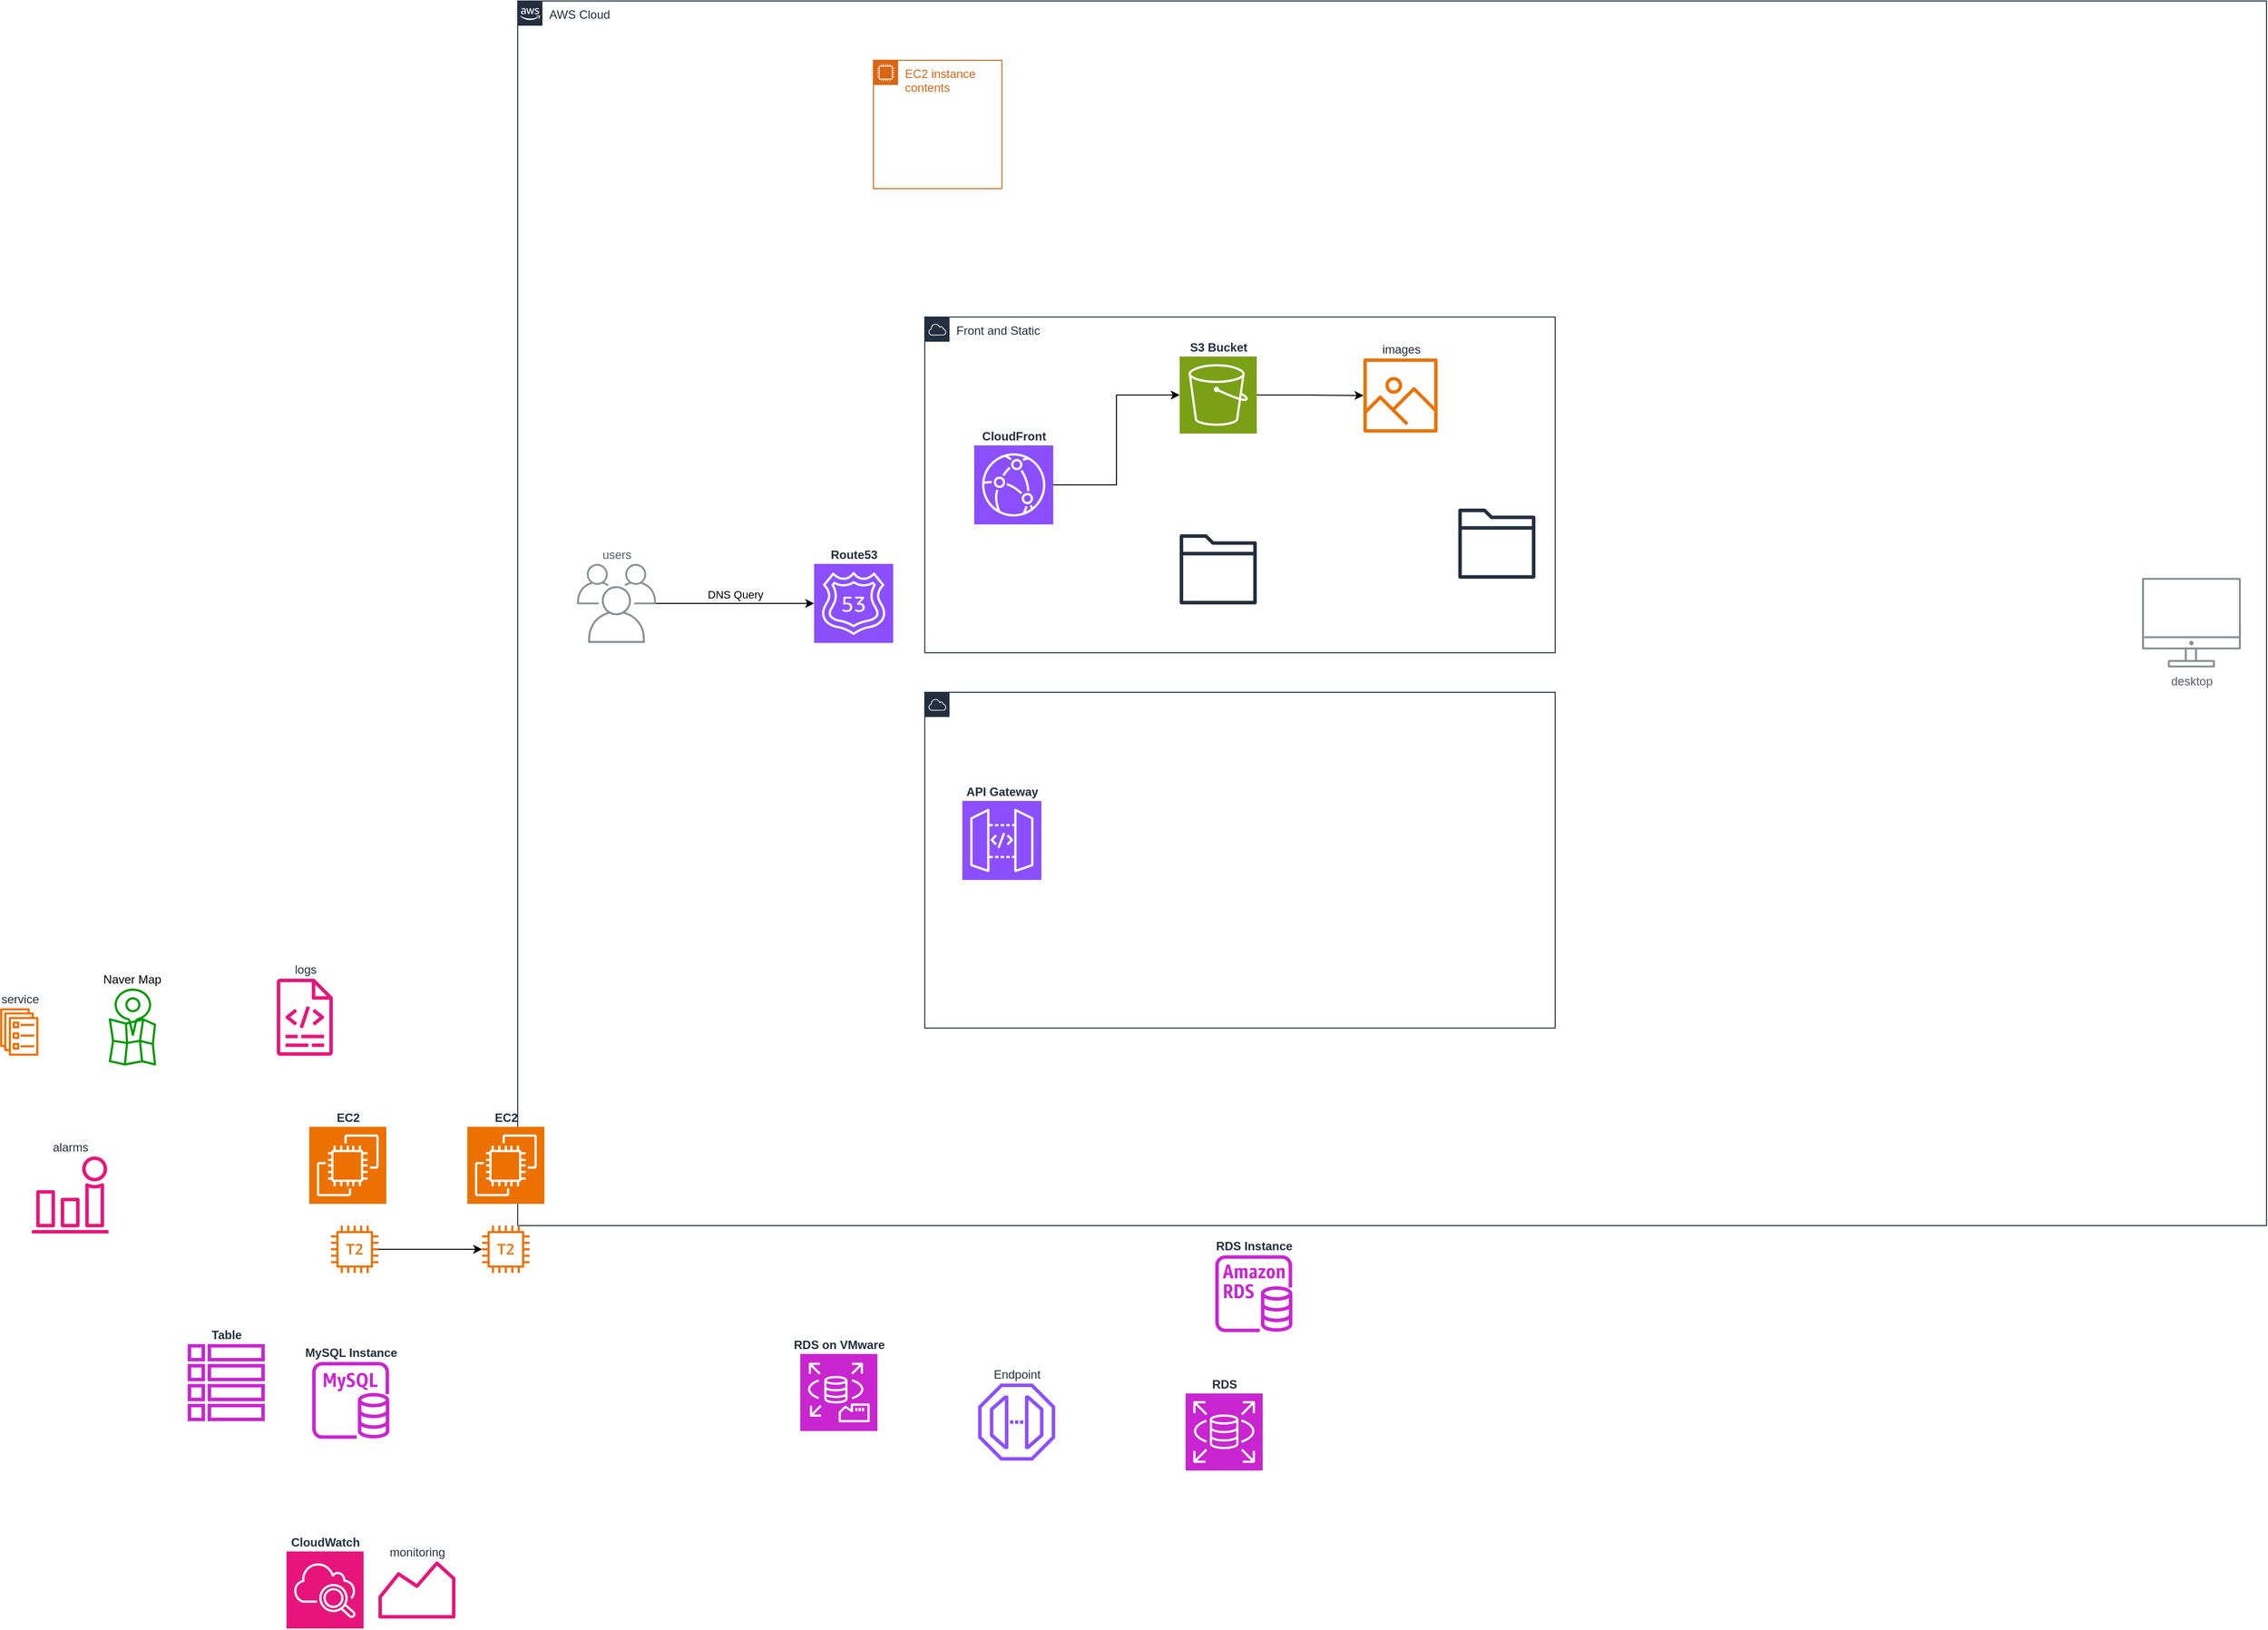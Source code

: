 <mxfile version="24.7.7">
  <diagram name="페이지-1" id="XfwaUmjW96GWK7kdkyID">
    <mxGraphModel dx="1812" dy="860" grid="1" gridSize="10" guides="1" tooltips="1" connect="1" arrows="1" fold="1" page="1" pageScale="1" pageWidth="827" pageHeight="1169" math="0" shadow="0">
      <root>
        <mxCell id="0" />
        <mxCell id="1" parent="0" />
        <mxCell id="xdMxrkSHNArbiC5SqSfr-12" value="service" style="sketch=0;outlineConnect=0;fontColor=#232F3E;gradientColor=none;fillColor=#ED7100;strokeColor=none;dashed=0;verticalLabelPosition=top;verticalAlign=bottom;align=center;html=1;fontSize=12;fontStyle=0;aspect=fixed;pointerEvents=1;shape=mxgraph.aws4.ecs_service;labelPosition=center;" vertex="1" parent="1">
          <mxGeometry x="-110" y="1030" width="39" height="48" as="geometry" />
        </mxCell>
        <mxCell id="xdMxrkSHNArbiC5SqSfr-34" value="Naver Map" style="group;labelPosition=center;verticalLabelPosition=top;align=center;verticalAlign=bottom;" vertex="1" connectable="0" parent="1">
          <mxGeometry y="1010" width="48" height="78" as="geometry" />
        </mxCell>
        <mxCell id="xdMxrkSHNArbiC5SqSfr-20" value="" style="sketch=0;outlineConnect=0;fontColor=#232F3E;gradientColor=none;fillColor=#009900;strokeColor=none;dashed=0;verticalLabelPosition=top;verticalAlign=bottom;align=center;html=1;fontSize=12;fontStyle=0;aspect=fixed;shape=mxgraph.aws4.location_service_map;labelPosition=center;" vertex="1" parent="xdMxrkSHNArbiC5SqSfr-34">
          <mxGeometry y="30" width="48" height="48" as="geometry" />
        </mxCell>
        <mxCell id="xdMxrkSHNArbiC5SqSfr-21" value="" style="sketch=0;outlineConnect=0;fontColor=#232F3E;gradientColor=none;fillColor=#009900;strokeColor=none;dashed=0;verticalLabelPosition=top;verticalAlign=bottom;align=center;html=1;fontSize=12;fontStyle=0;aspect=fixed;shape=mxgraph.aws4.location_service_place;labelPosition=center;" vertex="1" parent="xdMxrkSHNArbiC5SqSfr-34">
          <mxGeometry x="6" width="37" height="48" as="geometry" />
        </mxCell>
        <mxCell id="xdMxrkSHNArbiC5SqSfr-36" value="AWS Cloud" style="points=[[0,0],[0.25,0],[0.5,0],[0.75,0],[1,0],[1,0.25],[1,0.5],[1,0.75],[1,1],[0.75,1],[0.5,1],[0.25,1],[0,1],[0,0.75],[0,0.5],[0,0.25]];outlineConnect=0;gradientColor=none;html=1;whiteSpace=wrap;fontSize=12;fontStyle=0;container=1;pointerEvents=0;collapsible=0;recursiveResize=0;shape=mxgraph.aws4.group;grIcon=mxgraph.aws4.group_aws_cloud_alt;strokeColor=#232F3E;fillColor=none;verticalAlign=top;align=left;spacingLeft=30;fontColor=#232F3E;dashed=0;" vertex="1" parent="1">
          <mxGeometry x="414" y="10" width="1770" height="1240" as="geometry" />
        </mxCell>
        <mxCell id="xdMxrkSHNArbiC5SqSfr-8" value="Route53" style="sketch=0;points=[[0,0,0],[0.25,0,0],[0.5,0,0],[0.75,0,0],[1,0,0],[0,1,0],[0.25,1,0],[0.5,1,0],[0.75,1,0],[1,1,0],[0,0.25,0],[0,0.5,0],[0,0.75,0],[1,0.25,0],[1,0.5,0],[1,0.75,0]];outlineConnect=0;fontColor=#232F3E;fillColor=#8C4FFF;strokeColor=#ffffff;dashed=0;verticalLabelPosition=top;verticalAlign=bottom;align=center;html=1;fontSize=12;fontStyle=1;aspect=fixed;shape=mxgraph.aws4.resourceIcon;resIcon=mxgraph.aws4.route_53;labelPosition=center;" vertex="1" parent="xdMxrkSHNArbiC5SqSfr-36">
          <mxGeometry x="300" y="570" width="80" height="80" as="geometry" />
        </mxCell>
        <mxCell id="xdMxrkSHNArbiC5SqSfr-37" value="users" style="sketch=0;outlineConnect=0;gradientColor=none;fontColor=#545B64;strokeColor=none;fillColor=#879196;dashed=0;verticalLabelPosition=top;verticalAlign=bottom;align=center;html=1;fontSize=12;fontStyle=0;aspect=fixed;shape=mxgraph.aws4.illustration_users;pointerEvents=1;labelPosition=center;" vertex="1" parent="xdMxrkSHNArbiC5SqSfr-36">
          <mxGeometry x="60" y="570" width="80" height="80" as="geometry" />
        </mxCell>
        <mxCell id="xdMxrkSHNArbiC5SqSfr-35" value="EC2 instance contents" style="points=[[0,0],[0.25,0],[0.5,0],[0.75,0],[1,0],[1,0.25],[1,0.5],[1,0.75],[1,1],[0.75,1],[0.5,1],[0.25,1],[0,1],[0,0.75],[0,0.5],[0,0.25]];outlineConnect=0;gradientColor=none;html=1;whiteSpace=wrap;fontSize=12;fontStyle=0;container=1;pointerEvents=0;collapsible=0;recursiveResize=0;shape=mxgraph.aws4.group;grIcon=mxgraph.aws4.group_ec2_instance_contents;strokeColor=#D86613;fillColor=none;verticalAlign=top;align=left;spacingLeft=30;fontColor=#D86613;dashed=0;" vertex="1" parent="xdMxrkSHNArbiC5SqSfr-36">
          <mxGeometry x="360" y="60" width="130" height="130" as="geometry" />
        </mxCell>
        <mxCell id="xdMxrkSHNArbiC5SqSfr-39" value="DNS Query" style="edgeStyle=orthogonalEdgeStyle;rounded=0;orthogonalLoop=1;jettySize=auto;html=1;entryX=0;entryY=0.5;entryDx=0;entryDy=0;entryPerimeter=0;labelPosition=center;verticalLabelPosition=top;align=center;verticalAlign=bottom;" edge="1" parent="xdMxrkSHNArbiC5SqSfr-36" source="xdMxrkSHNArbiC5SqSfr-37" target="xdMxrkSHNArbiC5SqSfr-8">
          <mxGeometry relative="1" as="geometry" />
        </mxCell>
        <mxCell id="xdMxrkSHNArbiC5SqSfr-40" value="Front and Static" style="points=[[0,0],[0.25,0],[0.5,0],[0.75,0],[1,0],[1,0.25],[1,0.5],[1,0.75],[1,1],[0.75,1],[0.5,1],[0.25,1],[0,1],[0,0.75],[0,0.5],[0,0.25]];outlineConnect=0;gradientColor=none;html=1;whiteSpace=wrap;fontSize=12;fontStyle=0;container=1;pointerEvents=0;collapsible=0;recursiveResize=0;shape=mxgraph.aws4.group;grIcon=mxgraph.aws4.group_aws_cloud;strokeColor=#232F3E;fillColor=none;verticalAlign=top;align=left;spacingLeft=30;fontColor=#232F3E;dashed=0;" vertex="1" parent="xdMxrkSHNArbiC5SqSfr-36">
          <mxGeometry x="412" y="320" width="638" height="340" as="geometry" />
        </mxCell>
        <mxCell id="xdMxrkSHNArbiC5SqSfr-47" style="edgeStyle=orthogonalEdgeStyle;rounded=0;orthogonalLoop=1;jettySize=auto;html=1;" edge="1" parent="xdMxrkSHNArbiC5SqSfr-40" source="xdMxrkSHNArbiC5SqSfr-30" target="xdMxrkSHNArbiC5SqSfr-11">
          <mxGeometry relative="1" as="geometry" />
        </mxCell>
        <mxCell id="xdMxrkSHNArbiC5SqSfr-30" value="S3 Bucket" style="sketch=0;points=[[0,0,0],[0.25,0,0],[0.5,0,0],[0.75,0,0],[1,0,0],[0,1,0],[0.25,1,0],[0.5,1,0],[0.75,1,0],[1,1,0],[0,0.25,0],[0,0.5,0],[0,0.75,0],[1,0.25,0],[1,0.5,0],[1,0.75,0]];outlineConnect=0;fontColor=#232F3E;fillColor=#7AA116;strokeColor=#ffffff;dashed=0;verticalLabelPosition=top;verticalAlign=bottom;align=center;html=1;fontSize=12;fontStyle=1;aspect=fixed;shape=mxgraph.aws4.resourceIcon;resIcon=mxgraph.aws4.s3;labelPosition=center;" vertex="1" parent="xdMxrkSHNArbiC5SqSfr-40">
          <mxGeometry x="258" y="40" width="78" height="78" as="geometry" />
        </mxCell>
        <mxCell id="xdMxrkSHNArbiC5SqSfr-43" value="" style="sketch=0;outlineConnect=0;fontColor=#232F3E;gradientColor=none;fillColor=#232F3D;strokeColor=none;dashed=0;verticalLabelPosition=bottom;verticalAlign=top;align=center;html=1;fontSize=12;fontStyle=0;aspect=fixed;pointerEvents=1;shape=mxgraph.aws4.folder;" vertex="1" parent="xdMxrkSHNArbiC5SqSfr-40">
          <mxGeometry x="258" y="220" width="78" height="71" as="geometry" />
        </mxCell>
        <mxCell id="xdMxrkSHNArbiC5SqSfr-44" value="" style="sketch=0;outlineConnect=0;fontColor=#232F3E;gradientColor=none;fillColor=#232F3D;strokeColor=none;dashed=0;verticalLabelPosition=bottom;verticalAlign=top;align=center;html=1;fontSize=12;fontStyle=0;aspect=fixed;pointerEvents=1;shape=mxgraph.aws4.folder;" vertex="1" parent="xdMxrkSHNArbiC5SqSfr-40">
          <mxGeometry x="540" y="194" width="78" height="71" as="geometry" />
        </mxCell>
        <mxCell id="xdMxrkSHNArbiC5SqSfr-11" value="images" style="sketch=0;outlineConnect=0;fontColor=#232F3E;gradientColor=none;fillColor=#ED7100;strokeColor=none;dashed=0;verticalLabelPosition=top;verticalAlign=bottom;align=center;html=1;fontSize=12;fontStyle=0;aspect=fixed;pointerEvents=1;shape=mxgraph.aws4.container_registry_image;labelPosition=center;" vertex="1" parent="xdMxrkSHNArbiC5SqSfr-40">
          <mxGeometry x="444" y="42" width="75" height="75" as="geometry" />
        </mxCell>
        <mxCell id="xdMxrkSHNArbiC5SqSfr-7" value="CloudFront" style="sketch=0;points=[[0,0,0],[0.25,0,0],[0.5,0,0],[0.75,0,0],[1,0,0],[0,1,0],[0.25,1,0],[0.5,1,0],[0.75,1,0],[1,1,0],[0,0.25,0],[0,0.5,0],[0,0.75,0],[1,0.25,0],[1,0.5,0],[1,0.75,0]];outlineConnect=0;fontColor=#232F3E;fillColor=#8C4FFF;strokeColor=#ffffff;dashed=0;verticalLabelPosition=top;verticalAlign=bottom;align=center;html=1;fontSize=12;fontStyle=1;aspect=fixed;shape=mxgraph.aws4.resourceIcon;resIcon=mxgraph.aws4.cloudfront;labelPosition=center;" vertex="1" parent="xdMxrkSHNArbiC5SqSfr-40">
          <mxGeometry x="50" y="130" width="80" height="80" as="geometry" />
        </mxCell>
        <mxCell id="xdMxrkSHNArbiC5SqSfr-45" style="edgeStyle=orthogonalEdgeStyle;rounded=0;orthogonalLoop=1;jettySize=auto;html=1;entryX=0;entryY=0.5;entryDx=0;entryDy=0;entryPerimeter=0;" edge="1" parent="xdMxrkSHNArbiC5SqSfr-40" source="xdMxrkSHNArbiC5SqSfr-7" target="xdMxrkSHNArbiC5SqSfr-30">
          <mxGeometry relative="1" as="geometry" />
        </mxCell>
        <mxCell id="xdMxrkSHNArbiC5SqSfr-41" value="" style="points=[[0,0],[0.25,0],[0.5,0],[0.75,0],[1,0],[1,0.25],[1,0.5],[1,0.75],[1,1],[0.75,1],[0.5,1],[0.25,1],[0,1],[0,0.75],[0,0.5],[0,0.25]];outlineConnect=0;gradientColor=none;html=1;whiteSpace=wrap;fontSize=12;fontStyle=0;container=1;pointerEvents=0;collapsible=0;recursiveResize=0;shape=mxgraph.aws4.group;grIcon=mxgraph.aws4.group_aws_cloud;strokeColor=#232F3E;fillColor=none;verticalAlign=top;align=left;spacingLeft=30;fontColor=#232F3E;dashed=0;" vertex="1" parent="xdMxrkSHNArbiC5SqSfr-36">
          <mxGeometry x="412" y="700" width="638" height="340" as="geometry" />
        </mxCell>
        <mxCell id="xdMxrkSHNArbiC5SqSfr-6" value="API Gateway" style="sketch=0;points=[[0,0,0],[0.25,0,0],[0.5,0,0],[0.75,0,0],[1,0,0],[0,1,0],[0.25,1,0],[0.5,1,0],[0.75,1,0],[1,1,0],[0,0.25,0],[0,0.5,0],[0,0.75,0],[1,0.25,0],[1,0.5,0],[1,0.75,0]];outlineConnect=0;fontColor=#232F3E;fillColor=#8C4FFF;strokeColor=#ffffff;dashed=0;verticalLabelPosition=top;verticalAlign=bottom;align=center;html=1;fontSize=12;fontStyle=1;aspect=fixed;shape=mxgraph.aws4.resourceIcon;resIcon=mxgraph.aws4.api_gateway;labelPosition=center;" vertex="1" parent="xdMxrkSHNArbiC5SqSfr-41">
          <mxGeometry x="38" y="110" width="80" height="80" as="geometry" />
        </mxCell>
        <mxCell id="xdMxrkSHNArbiC5SqSfr-42" value="desktop" style="sketch=0;outlineConnect=0;gradientColor=none;fontColor=#545B64;strokeColor=none;fillColor=#879196;dashed=0;verticalLabelPosition=bottom;verticalAlign=top;align=center;html=1;fontSize=12;fontStyle=0;aspect=fixed;shape=mxgraph.aws4.illustration_desktop;pointerEvents=1" vertex="1" parent="xdMxrkSHNArbiC5SqSfr-36">
          <mxGeometry x="1644" y="584" width="100" height="91" as="geometry" />
        </mxCell>
        <mxCell id="xdMxrkSHNArbiC5SqSfr-1" value="EC2" style="sketch=0;points=[[0,0,0],[0.25,0,0],[0.5,0,0],[0.75,0,0],[1,0,0],[0,1,0],[0.25,1,0],[0.5,1,0],[0.75,1,0],[1,1,0],[0,0.25,0],[0,0.5,0],[0,0.75,0],[1,0.25,0],[1,0.5,0],[1,0.75,0]];outlineConnect=0;fontColor=#232F3E;fillColor=#ED7100;strokeColor=#ffffff;dashed=0;verticalLabelPosition=top;verticalAlign=bottom;align=center;html=1;fontSize=12;fontStyle=1;aspect=fixed;shape=mxgraph.aws4.resourceIcon;resIcon=mxgraph.aws4.ec2;labelPosition=center;" vertex="1" parent="1">
          <mxGeometry x="203" y="1150" width="78" height="78" as="geometry" />
        </mxCell>
        <mxCell id="xdMxrkSHNArbiC5SqSfr-2" value="&lt;b&gt;EC2&lt;/b&gt;" style="sketch=0;points=[[0,0,0],[0.25,0,0],[0.5,0,0],[0.75,0,0],[1,0,0],[0,1,0],[0.25,1,0],[0.5,1,0],[0.75,1,0],[1,1,0],[0,0.25,0],[0,0.5,0],[0,0.75,0],[1,0.25,0],[1,0.5,0],[1,0.75,0]];outlineConnect=0;fontColor=#232F3E;fillColor=#ED7100;strokeColor=#ffffff;dashed=0;verticalLabelPosition=top;verticalAlign=bottom;align=center;html=1;fontSize=12;fontStyle=0;aspect=fixed;shape=mxgraph.aws4.resourceIcon;resIcon=mxgraph.aws4.ec2;labelPosition=center;" vertex="1" parent="1">
          <mxGeometry x="363" y="1150" width="78" height="78" as="geometry" />
        </mxCell>
        <mxCell id="xdMxrkSHNArbiC5SqSfr-38" value="" style="edgeStyle=orthogonalEdgeStyle;rounded=0;orthogonalLoop=1;jettySize=auto;html=1;" edge="1" parent="1" source="xdMxrkSHNArbiC5SqSfr-3" target="xdMxrkSHNArbiC5SqSfr-4">
          <mxGeometry relative="1" as="geometry" />
        </mxCell>
        <mxCell id="xdMxrkSHNArbiC5SqSfr-3" value="" style="sketch=0;outlineConnect=0;fontColor=#232F3E;gradientColor=none;fillColor=#ED7100;strokeColor=none;dashed=0;verticalLabelPosition=top;verticalAlign=bottom;align=center;html=1;fontSize=12;fontStyle=0;aspect=fixed;pointerEvents=1;shape=mxgraph.aws4.t2_instance;labelPosition=center;" vertex="1" parent="1">
          <mxGeometry x="225" y="1250" width="48" height="48" as="geometry" />
        </mxCell>
        <mxCell id="xdMxrkSHNArbiC5SqSfr-4" value="" style="sketch=0;outlineConnect=0;fontColor=#232F3E;gradientColor=none;fillColor=#ED7100;strokeColor=none;dashed=0;verticalLabelPosition=top;verticalAlign=bottom;align=center;html=1;fontSize=12;fontStyle=0;aspect=fixed;pointerEvents=1;shape=mxgraph.aws4.t2_instance;labelPosition=center;" vertex="1" parent="1">
          <mxGeometry x="378" y="1250" width="48" height="48" as="geometry" />
        </mxCell>
        <mxCell id="xdMxrkSHNArbiC5SqSfr-5" value="RDS" style="sketch=0;points=[[0,0,0],[0.25,0,0],[0.5,0,0],[0.75,0,0],[1,0,0],[0,1,0],[0.25,1,0],[0.5,1,0],[0.75,1,0],[1,1,0],[0,0.25,0],[0,0.5,0],[0,0.75,0],[1,0.25,0],[1,0.5,0],[1,0.75,0]];outlineConnect=0;fontColor=#232F3E;fillColor=#C925D1;strokeColor=#ffffff;dashed=0;verticalLabelPosition=top;verticalAlign=bottom;align=center;html=1;fontSize=12;fontStyle=1;aspect=fixed;shape=mxgraph.aws4.resourceIcon;resIcon=mxgraph.aws4.rds;labelPosition=center;" vertex="1" parent="1">
          <mxGeometry x="1090" y="1420" width="78" height="78" as="geometry" />
        </mxCell>
        <mxCell id="xdMxrkSHNArbiC5SqSfr-15" value="RDS Instance" style="sketch=0;outlineConnect=0;fontColor=#232F3E;gradientColor=none;fillColor=#C925D1;strokeColor=none;dashed=0;verticalLabelPosition=top;verticalAlign=bottom;align=center;html=1;fontSize=12;fontStyle=1;aspect=fixed;pointerEvents=1;shape=mxgraph.aws4.rds_instance;labelPosition=center;" vertex="1" parent="1">
          <mxGeometry x="1120" y="1280" width="78" height="78" as="geometry" />
        </mxCell>
        <mxCell id="xdMxrkSHNArbiC5SqSfr-22" value="Cloud&lt;span style=&quot;background-color: initial;&quot;&gt;Watch&lt;/span&gt;" style="sketch=0;points=[[0,0,0],[0.25,0,0],[0.5,0,0],[0.75,0,0],[1,0,0],[0,1,0],[0.25,1,0],[0.5,1,0],[0.75,1,0],[1,1,0],[0,0.25,0],[0,0.5,0],[0,0.75,0],[1,0.25,0],[1,0.5,0],[1,0.75,0]];points=[[0,0,0],[0.25,0,0],[0.5,0,0],[0.75,0,0],[1,0,0],[0,1,0],[0.25,1,0],[0.5,1,0],[0.75,1,0],[1,1,0],[0,0.25,0],[0,0.5,0],[0,0.75,0],[1,0.25,0],[1,0.5,0],[1,0.75,0]];outlineConnect=0;fontColor=#232F3E;fillColor=#E7157B;strokeColor=#ffffff;dashed=0;verticalLabelPosition=top;verticalAlign=bottom;align=center;html=1;fontSize=12;fontStyle=1;aspect=fixed;shape=mxgraph.aws4.resourceIcon;resIcon=mxgraph.aws4.cloudwatch_2;labelPosition=center;" vertex="1" parent="1">
          <mxGeometry x="180" y="1580" width="78" height="78" as="geometry" />
        </mxCell>
        <mxCell id="xdMxrkSHNArbiC5SqSfr-26" value="monitoring" style="sketch=0;outlineConnect=0;fontColor=#232F3E;gradientColor=none;fillColor=#E7157B;strokeColor=none;dashed=0;verticalLabelPosition=top;verticalAlign=bottom;align=center;html=1;fontSize=12;fontStyle=0;aspect=fixed;pointerEvents=1;shape=mxgraph.aws4.monitoring;labelPosition=center;" vertex="1" parent="1">
          <mxGeometry x="273" y="1590" width="78" height="58" as="geometry" />
        </mxCell>
        <mxCell id="xdMxrkSHNArbiC5SqSfr-14" value="RDS on VMware" style="sketch=0;points=[[0,0,0],[0.25,0,0],[0.5,0,0],[0.75,0,0],[1,0,0],[0,1,0],[0.25,1,0],[0.5,1,0],[0.75,1,0],[1,1,0],[0,0.25,0],[0,0.5,0],[0,0.75,0],[1,0.25,0],[1,0.5,0],[1,0.75,0]];outlineConnect=0;fontColor=#232F3E;fillColor=#C925D1;strokeColor=#ffffff;dashed=0;verticalLabelPosition=top;verticalAlign=bottom;align=center;html=1;fontSize=12;fontStyle=1;aspect=fixed;shape=mxgraph.aws4.resourceIcon;resIcon=mxgraph.aws4.rds_on_vmware;labelPosition=center;" vertex="1" parent="1">
          <mxGeometry x="700" y="1380" width="78" height="78" as="geometry" />
        </mxCell>
        <mxCell id="xdMxrkSHNArbiC5SqSfr-16" value="MySQL Instance" style="sketch=0;outlineConnect=0;fontColor=#232F3E;gradientColor=none;fillColor=#C925D1;strokeColor=none;dashed=0;verticalLabelPosition=top;verticalAlign=bottom;align=center;html=1;fontSize=12;fontStyle=1;aspect=fixed;pointerEvents=1;shape=mxgraph.aws4.rds_mysql_instance;labelPosition=center;" vertex="1" parent="1">
          <mxGeometry x="206" y="1388" width="78" height="78" as="geometry" />
        </mxCell>
        <mxCell id="xdMxrkSHNArbiC5SqSfr-17" value="Table" style="sketch=0;outlineConnect=0;fontColor=#232F3E;gradientColor=none;fillColor=#C925D1;strokeColor=none;dashed=0;verticalLabelPosition=top;verticalAlign=bottom;align=center;html=1;fontSize=12;fontStyle=1;aspect=fixed;pointerEvents=1;shape=mxgraph.aws4.table;labelPosition=center;" vertex="1" parent="1">
          <mxGeometry x="80" y="1370" width="78" height="78" as="geometry" />
        </mxCell>
        <mxCell id="xdMxrkSHNArbiC5SqSfr-28" value="Endpoint" style="sketch=0;outlineConnect=0;fontColor=#232F3E;gradientColor=none;fillColor=#8C4FFF;strokeColor=none;dashed=0;verticalLabelPosition=top;verticalAlign=bottom;align=center;html=1;fontSize=12;fontStyle=0;aspect=fixed;pointerEvents=1;shape=mxgraph.aws4.endpoint;labelPosition=center;" vertex="1" parent="1">
          <mxGeometry x="880" y="1410" width="78" height="78" as="geometry" />
        </mxCell>
        <mxCell id="xdMxrkSHNArbiC5SqSfr-24" value="logs" style="sketch=0;outlineConnect=0;fontColor=#232F3E;gradientColor=none;fillColor=#E7157B;strokeColor=none;dashed=0;verticalLabelPosition=top;verticalAlign=bottom;align=center;html=1;fontSize=12;fontStyle=0;aspect=fixed;pointerEvents=1;shape=mxgraph.aws4.logs;labelPosition=center;" vertex="1" parent="1">
          <mxGeometry x="170" y="1000" width="57" height="78" as="geometry" />
        </mxCell>
        <mxCell id="xdMxrkSHNArbiC5SqSfr-23" value="alarms" style="sketch=0;outlineConnect=0;fontColor=#232F3E;gradientColor=none;fillColor=#E7157B;strokeColor=none;dashed=0;verticalLabelPosition=top;verticalAlign=bottom;align=center;html=1;fontSize=12;fontStyle=0;aspect=fixed;pointerEvents=1;shape=mxgraph.aws4.alarm;labelPosition=center;" vertex="1" parent="1">
          <mxGeometry x="-78" y="1180" width="78" height="78" as="geometry" />
        </mxCell>
      </root>
    </mxGraphModel>
  </diagram>
</mxfile>
